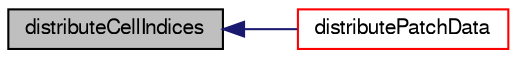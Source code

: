 digraph "distributeCellIndices"
{
  bgcolor="transparent";
  edge [fontname="FreeSans",fontsize="10",labelfontname="FreeSans",labelfontsize="10"];
  node [fontname="FreeSans",fontsize="10",shape=record];
  rankdir="LR";
  Node486 [label="distributeCellIndices",height=0.2,width=0.4,color="black", fillcolor="grey75", style="filled", fontcolor="black"];
  Node486 -> Node487 [dir="back",color="midnightblue",fontsize="10",style="solid",fontname="FreeSans"];
  Node487 [label="distributePatchData",height=0.2,width=0.4,color="red",URL="$a27378.html#a90d3bcd173070f66ab400c65a253ded6",tooltip="distribute list of patch data "];
}

